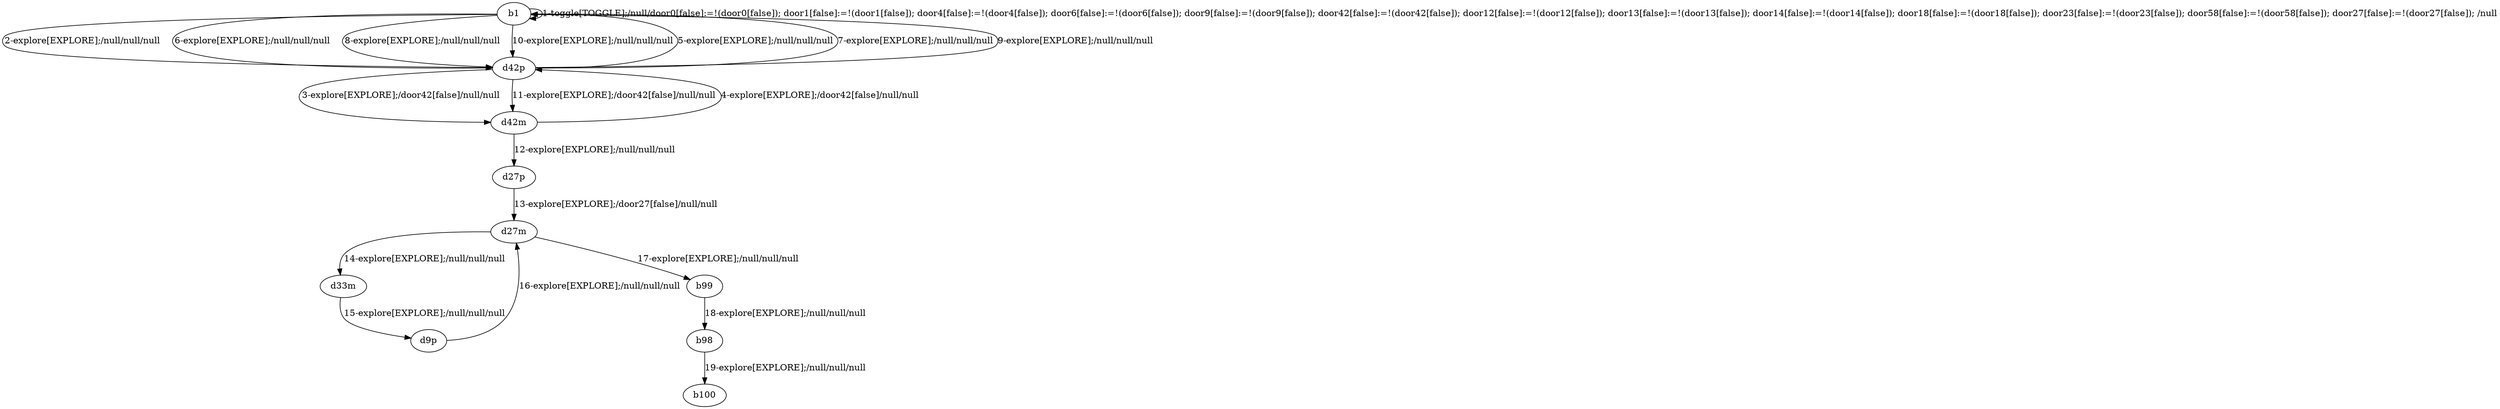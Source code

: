 # Total number of goals covered by this test: 1
# b99 --> b98

digraph g {
"b1" -> "b1" [label = "1-toggle[TOGGLE];/null/door0[false]:=!(door0[false]); door1[false]:=!(door1[false]); door4[false]:=!(door4[false]); door6[false]:=!(door6[false]); door9[false]:=!(door9[false]); door42[false]:=!(door42[false]); door12[false]:=!(door12[false]); door13[false]:=!(door13[false]); door14[false]:=!(door14[false]); door18[false]:=!(door18[false]); door23[false]:=!(door23[false]); door58[false]:=!(door58[false]); door27[false]:=!(door27[false]); /null"];
"b1" -> "d42p" [label = "2-explore[EXPLORE];/null/null/null"];
"d42p" -> "d42m" [label = "3-explore[EXPLORE];/door42[false]/null/null"];
"d42m" -> "d42p" [label = "4-explore[EXPLORE];/door42[false]/null/null"];
"d42p" -> "b1" [label = "5-explore[EXPLORE];/null/null/null"];
"b1" -> "d42p" [label = "6-explore[EXPLORE];/null/null/null"];
"d42p" -> "b1" [label = "7-explore[EXPLORE];/null/null/null"];
"b1" -> "d42p" [label = "8-explore[EXPLORE];/null/null/null"];
"d42p" -> "b1" [label = "9-explore[EXPLORE];/null/null/null"];
"b1" -> "d42p" [label = "10-explore[EXPLORE];/null/null/null"];
"d42p" -> "d42m" [label = "11-explore[EXPLORE];/door42[false]/null/null"];
"d42m" -> "d27p" [label = "12-explore[EXPLORE];/null/null/null"];
"d27p" -> "d27m" [label = "13-explore[EXPLORE];/door27[false]/null/null"];
"d27m" -> "d33m" [label = "14-explore[EXPLORE];/null/null/null"];
"d33m" -> "d9p" [label = "15-explore[EXPLORE];/null/null/null"];
"d9p" -> "d27m" [label = "16-explore[EXPLORE];/null/null/null"];
"d27m" -> "b99" [label = "17-explore[EXPLORE];/null/null/null"];
"b99" -> "b98" [label = "18-explore[EXPLORE];/null/null/null"];
"b98" -> "b100" [label = "19-explore[EXPLORE];/null/null/null"];
}